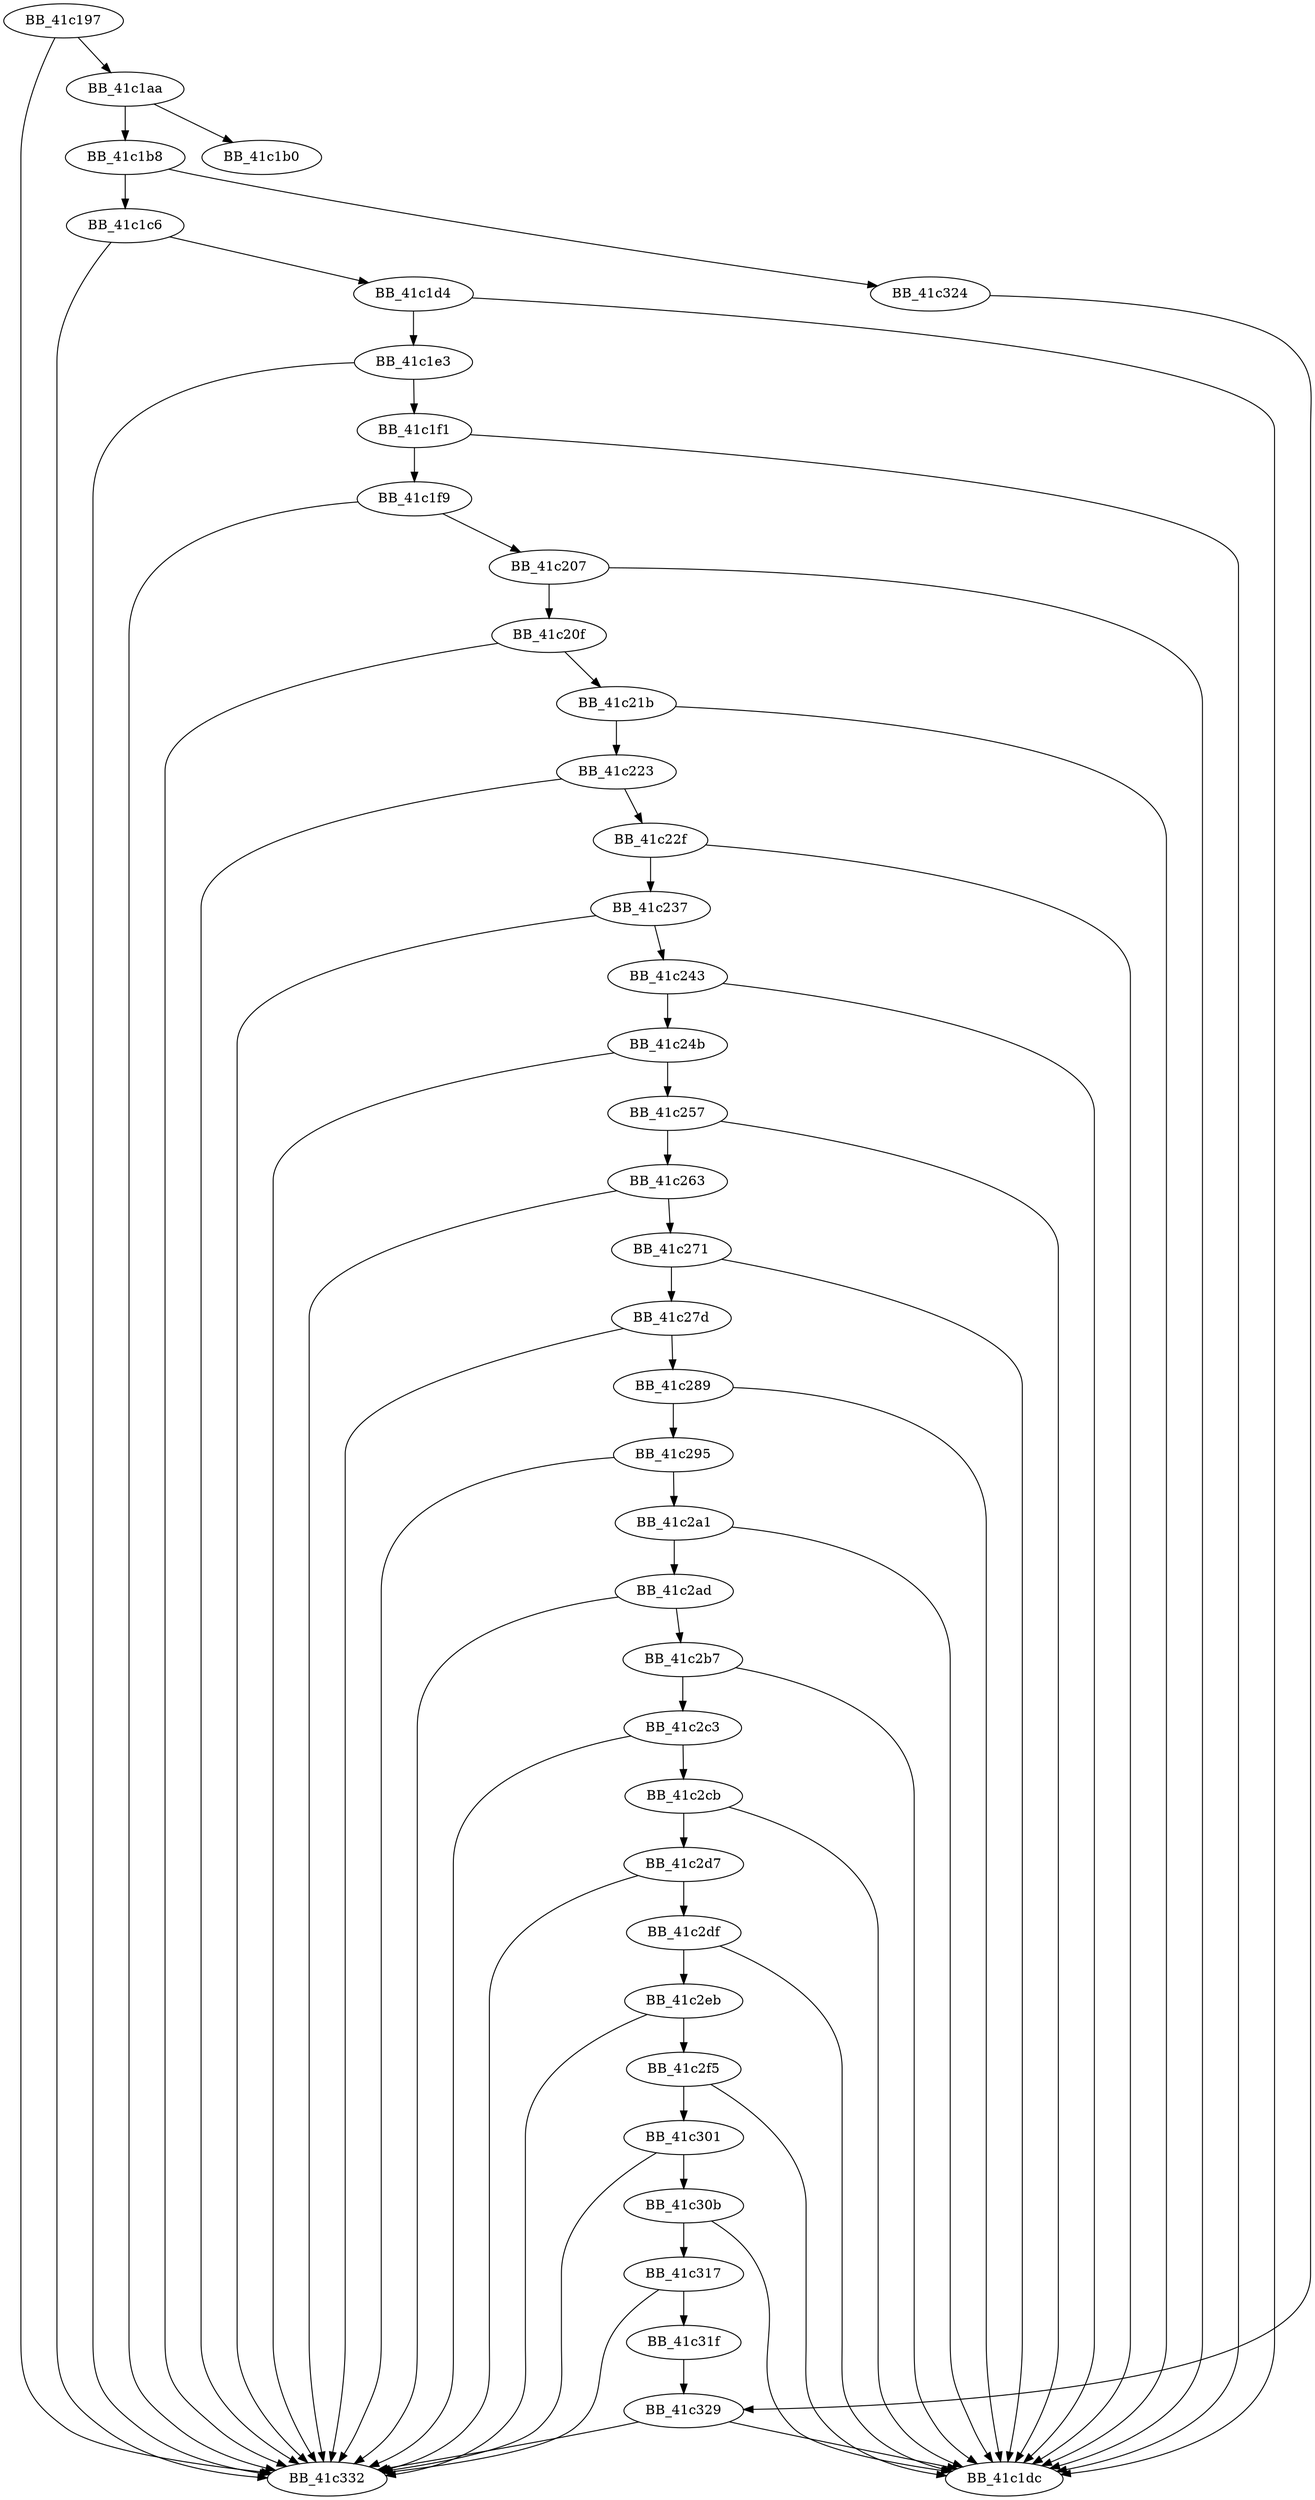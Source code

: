 DiGraph __wchartodigit{
BB_41c197->BB_41c1aa
BB_41c197->BB_41c332
BB_41c1aa->BB_41c1b0
BB_41c1aa->BB_41c1b8
BB_41c1b8->BB_41c1c6
BB_41c1b8->BB_41c324
BB_41c1c6->BB_41c1d4
BB_41c1c6->BB_41c332
BB_41c1d4->BB_41c1dc
BB_41c1d4->BB_41c1e3
BB_41c1e3->BB_41c1f1
BB_41c1e3->BB_41c332
BB_41c1f1->BB_41c1dc
BB_41c1f1->BB_41c1f9
BB_41c1f9->BB_41c207
BB_41c1f9->BB_41c332
BB_41c207->BB_41c1dc
BB_41c207->BB_41c20f
BB_41c20f->BB_41c21b
BB_41c20f->BB_41c332
BB_41c21b->BB_41c1dc
BB_41c21b->BB_41c223
BB_41c223->BB_41c22f
BB_41c223->BB_41c332
BB_41c22f->BB_41c1dc
BB_41c22f->BB_41c237
BB_41c237->BB_41c243
BB_41c237->BB_41c332
BB_41c243->BB_41c1dc
BB_41c243->BB_41c24b
BB_41c24b->BB_41c257
BB_41c24b->BB_41c332
BB_41c257->BB_41c1dc
BB_41c257->BB_41c263
BB_41c263->BB_41c271
BB_41c263->BB_41c332
BB_41c271->BB_41c1dc
BB_41c271->BB_41c27d
BB_41c27d->BB_41c289
BB_41c27d->BB_41c332
BB_41c289->BB_41c1dc
BB_41c289->BB_41c295
BB_41c295->BB_41c2a1
BB_41c295->BB_41c332
BB_41c2a1->BB_41c1dc
BB_41c2a1->BB_41c2ad
BB_41c2ad->BB_41c2b7
BB_41c2ad->BB_41c332
BB_41c2b7->BB_41c1dc
BB_41c2b7->BB_41c2c3
BB_41c2c3->BB_41c2cb
BB_41c2c3->BB_41c332
BB_41c2cb->BB_41c1dc
BB_41c2cb->BB_41c2d7
BB_41c2d7->BB_41c2df
BB_41c2d7->BB_41c332
BB_41c2df->BB_41c1dc
BB_41c2df->BB_41c2eb
BB_41c2eb->BB_41c2f5
BB_41c2eb->BB_41c332
BB_41c2f5->BB_41c1dc
BB_41c2f5->BB_41c301
BB_41c301->BB_41c30b
BB_41c301->BB_41c332
BB_41c30b->BB_41c1dc
BB_41c30b->BB_41c317
BB_41c317->BB_41c31f
BB_41c317->BB_41c332
BB_41c31f->BB_41c329
BB_41c324->BB_41c329
BB_41c329->BB_41c1dc
BB_41c329->BB_41c332
}
